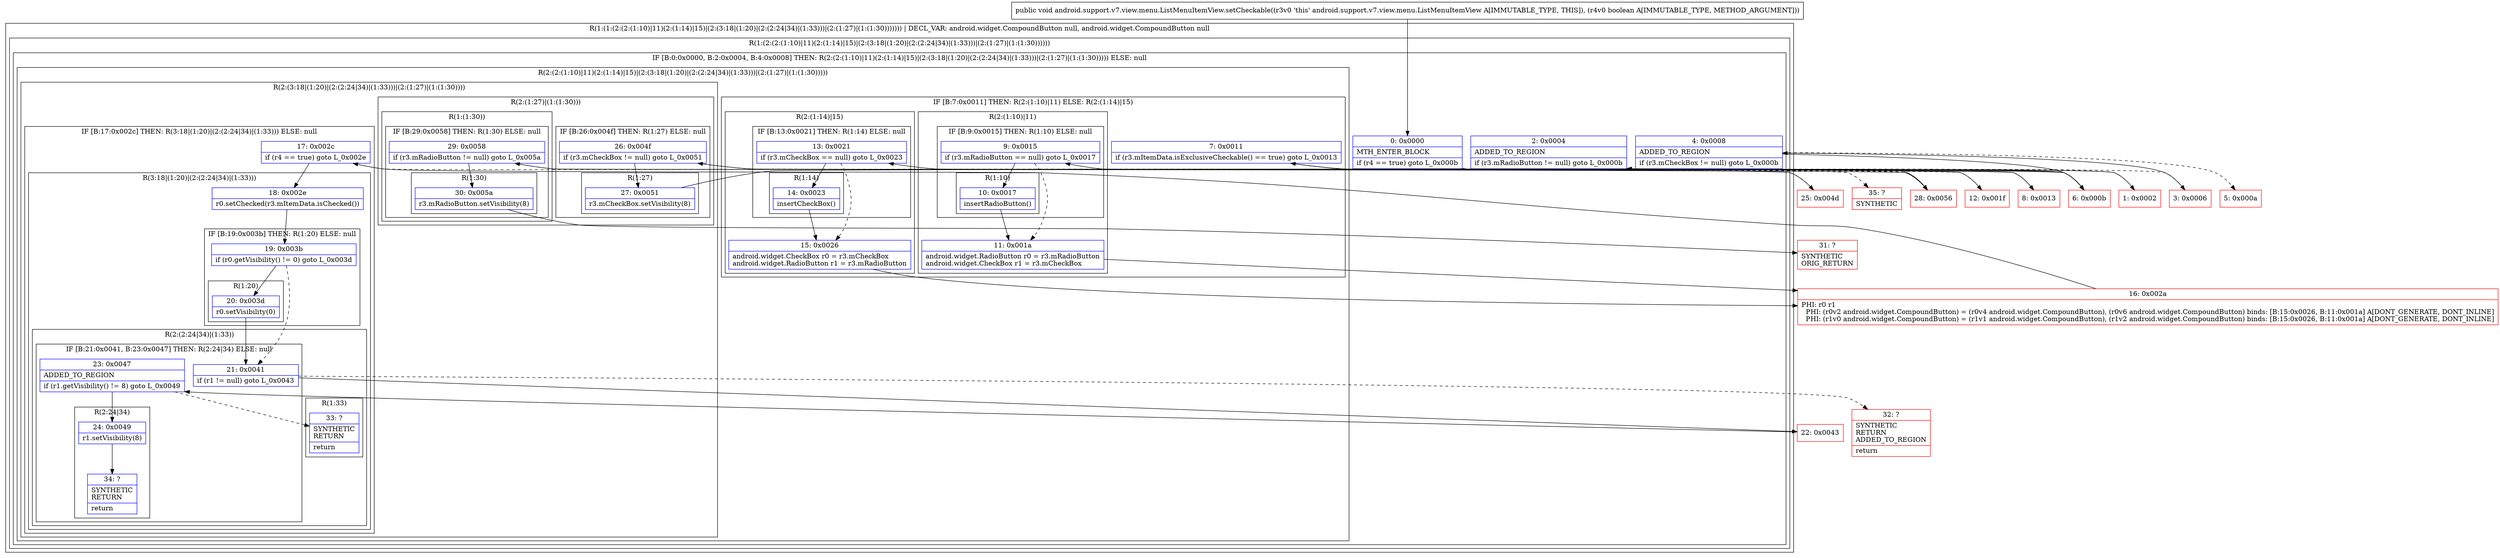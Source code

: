 digraph "CFG forandroid.support.v7.view.menu.ListMenuItemView.setCheckable(Z)V" {
subgraph cluster_Region_998531024 {
label = "R(1:(1:(2:(2:(1:10)|11)(2:(1:14)|15)|(2:(3:18|(1:20)|(2:(2:24|34)|(1:33)))|(2:(1:27)|(1:(1:30))))))) | DECL_VAR: android.widget.CompoundButton null, android.widget.CompoundButton null\l";
node [shape=record,color=blue];
subgraph cluster_Region_240094504 {
label = "R(1:(2:(2:(1:10)|11)(2:(1:14)|15)|(2:(3:18|(1:20)|(2:(2:24|34)|(1:33)))|(2:(1:27)|(1:(1:30))))))";
node [shape=record,color=blue];
subgraph cluster_IfRegion_1168778601 {
label = "IF [B:0:0x0000, B:2:0x0004, B:4:0x0008] THEN: R(2:(2:(1:10)|11)(2:(1:14)|15)|(2:(3:18|(1:20)|(2:(2:24|34)|(1:33)))|(2:(1:27)|(1:(1:30))))) ELSE: null";
node [shape=record,color=blue];
Node_0 [shape=record,label="{0\:\ 0x0000|MTH_ENTER_BLOCK\l|if (r4 == true) goto L_0x000b\l}"];
Node_2 [shape=record,label="{2\:\ 0x0004|ADDED_TO_REGION\l|if (r3.mRadioButton != null) goto L_0x000b\l}"];
Node_4 [shape=record,label="{4\:\ 0x0008|ADDED_TO_REGION\l|if (r3.mCheckBox != null) goto L_0x000b\l}"];
subgraph cluster_Region_1124502509 {
label = "R(2:(2:(1:10)|11)(2:(1:14)|15)|(2:(3:18|(1:20)|(2:(2:24|34)|(1:33)))|(2:(1:27)|(1:(1:30)))))";
node [shape=record,color=blue];
subgraph cluster_IfRegion_1524971138 {
label = "IF [B:7:0x0011] THEN: R(2:(1:10)|11) ELSE: R(2:(1:14)|15)";
node [shape=record,color=blue];
Node_7 [shape=record,label="{7\:\ 0x0011|if (r3.mItemData.isExclusiveCheckable() == true) goto L_0x0013\l}"];
subgraph cluster_Region_684166541 {
label = "R(2:(1:10)|11)";
node [shape=record,color=blue];
subgraph cluster_IfRegion_682743355 {
label = "IF [B:9:0x0015] THEN: R(1:10) ELSE: null";
node [shape=record,color=blue];
Node_9 [shape=record,label="{9\:\ 0x0015|if (r3.mRadioButton == null) goto L_0x0017\l}"];
subgraph cluster_Region_1009008425 {
label = "R(1:10)";
node [shape=record,color=blue];
Node_10 [shape=record,label="{10\:\ 0x0017|insertRadioButton()\l}"];
}
}
Node_11 [shape=record,label="{11\:\ 0x001a|android.widget.RadioButton r0 = r3.mRadioButton\landroid.widget.CheckBox r1 = r3.mCheckBox\l}"];
}
subgraph cluster_Region_242770424 {
label = "R(2:(1:14)|15)";
node [shape=record,color=blue];
subgraph cluster_IfRegion_1267368611 {
label = "IF [B:13:0x0021] THEN: R(1:14) ELSE: null";
node [shape=record,color=blue];
Node_13 [shape=record,label="{13\:\ 0x0021|if (r3.mCheckBox == null) goto L_0x0023\l}"];
subgraph cluster_Region_950594678 {
label = "R(1:14)";
node [shape=record,color=blue];
Node_14 [shape=record,label="{14\:\ 0x0023|insertCheckBox()\l}"];
}
}
Node_15 [shape=record,label="{15\:\ 0x0026|android.widget.CheckBox r0 = r3.mCheckBox\landroid.widget.RadioButton r1 = r3.mRadioButton\l}"];
}
}
subgraph cluster_Region_504296790 {
label = "R(2:(3:18|(1:20)|(2:(2:24|34)|(1:33)))|(2:(1:27)|(1:(1:30))))";
node [shape=record,color=blue];
subgraph cluster_IfRegion_63855817 {
label = "IF [B:17:0x002c] THEN: R(3:18|(1:20)|(2:(2:24|34)|(1:33))) ELSE: null";
node [shape=record,color=blue];
Node_17 [shape=record,label="{17\:\ 0x002c|if (r4 == true) goto L_0x002e\l}"];
subgraph cluster_Region_483285385 {
label = "R(3:18|(1:20)|(2:(2:24|34)|(1:33)))";
node [shape=record,color=blue];
Node_18 [shape=record,label="{18\:\ 0x002e|r0.setChecked(r3.mItemData.isChecked())\l}"];
subgraph cluster_IfRegion_1677385018 {
label = "IF [B:19:0x003b] THEN: R(1:20) ELSE: null";
node [shape=record,color=blue];
Node_19 [shape=record,label="{19\:\ 0x003b|if (r0.getVisibility() != 0) goto L_0x003d\l}"];
subgraph cluster_Region_171389014 {
label = "R(1:20)";
node [shape=record,color=blue];
Node_20 [shape=record,label="{20\:\ 0x003d|r0.setVisibility(0)\l}"];
}
}
subgraph cluster_Region_2070810061 {
label = "R(2:(2:24|34)|(1:33))";
node [shape=record,color=blue];
subgraph cluster_IfRegion_360845624 {
label = "IF [B:21:0x0041, B:23:0x0047] THEN: R(2:24|34) ELSE: null";
node [shape=record,color=blue];
Node_21 [shape=record,label="{21\:\ 0x0041|if (r1 != null) goto L_0x0043\l}"];
Node_23 [shape=record,label="{23\:\ 0x0047|ADDED_TO_REGION\l|if (r1.getVisibility() != 8) goto L_0x0049\l}"];
subgraph cluster_Region_539237823 {
label = "R(2:24|34)";
node [shape=record,color=blue];
Node_24 [shape=record,label="{24\:\ 0x0049|r1.setVisibility(8)\l}"];
Node_34 [shape=record,label="{34\:\ ?|SYNTHETIC\lRETURN\l|return\l}"];
}
}
subgraph cluster_Region_321006701 {
label = "R(1:33)";
node [shape=record,color=blue];
Node_33 [shape=record,label="{33\:\ ?|SYNTHETIC\lRETURN\l|return\l}"];
}
}
}
}
subgraph cluster_Region_405363617 {
label = "R(2:(1:27)|(1:(1:30)))";
node [shape=record,color=blue];
subgraph cluster_IfRegion_497521229 {
label = "IF [B:26:0x004f] THEN: R(1:27) ELSE: null";
node [shape=record,color=blue];
Node_26 [shape=record,label="{26\:\ 0x004f|if (r3.mCheckBox != null) goto L_0x0051\l}"];
subgraph cluster_Region_493796771 {
label = "R(1:27)";
node [shape=record,color=blue];
Node_27 [shape=record,label="{27\:\ 0x0051|r3.mCheckBox.setVisibility(8)\l}"];
}
}
subgraph cluster_Region_531479335 {
label = "R(1:(1:30))";
node [shape=record,color=blue];
subgraph cluster_IfRegion_1300959008 {
label = "IF [B:29:0x0058] THEN: R(1:30) ELSE: null";
node [shape=record,color=blue];
Node_29 [shape=record,label="{29\:\ 0x0058|if (r3.mRadioButton != null) goto L_0x005a\l}"];
subgraph cluster_Region_1822411046 {
label = "R(1:30)";
node [shape=record,color=blue];
Node_30 [shape=record,label="{30\:\ 0x005a|r3.mRadioButton.setVisibility(8)\l}"];
}
}
}
}
}
}
}
}
}
Node_1 [shape=record,color=red,label="{1\:\ 0x0002}"];
Node_3 [shape=record,color=red,label="{3\:\ 0x0006}"];
Node_5 [shape=record,color=red,label="{5\:\ 0x000a}"];
Node_6 [shape=record,color=red,label="{6\:\ 0x000b}"];
Node_8 [shape=record,color=red,label="{8\:\ 0x0013}"];
Node_12 [shape=record,color=red,label="{12\:\ 0x001f}"];
Node_16 [shape=record,color=red,label="{16\:\ 0x002a|PHI: r0 r1 \l  PHI: (r0v2 android.widget.CompoundButton) = (r0v4 android.widget.CompoundButton), (r0v6 android.widget.CompoundButton) binds: [B:15:0x0026, B:11:0x001a] A[DONT_GENERATE, DONT_INLINE]\l  PHI: (r1v0 android.widget.CompoundButton) = (r1v1 android.widget.CompoundButton), (r1v2 android.widget.CompoundButton) binds: [B:15:0x0026, B:11:0x001a] A[DONT_GENERATE, DONT_INLINE]\l}"];
Node_22 [shape=record,color=red,label="{22\:\ 0x0043}"];
Node_25 [shape=record,color=red,label="{25\:\ 0x004d}"];
Node_28 [shape=record,color=red,label="{28\:\ 0x0056}"];
Node_31 [shape=record,color=red,label="{31\:\ ?|SYNTHETIC\lORIG_RETURN\l}"];
Node_32 [shape=record,color=red,label="{32\:\ ?|SYNTHETIC\lRETURN\lADDED_TO_REGION\l|return\l}"];
Node_35 [shape=record,color=red,label="{35\:\ ?|SYNTHETIC\l}"];
MethodNode[shape=record,label="{public void android.support.v7.view.menu.ListMenuItemView.setCheckable((r3v0 'this' android.support.v7.view.menu.ListMenuItemView A[IMMUTABLE_TYPE, THIS]), (r4v0 boolean A[IMMUTABLE_TYPE, METHOD_ARGUMENT])) }"];
MethodNode -> Node_0;
Node_0 -> Node_1[style=dashed];
Node_0 -> Node_6;
Node_2 -> Node_3[style=dashed];
Node_2 -> Node_6;
Node_4 -> Node_5[style=dashed];
Node_4 -> Node_6;
Node_7 -> Node_8;
Node_7 -> Node_12[style=dashed];
Node_9 -> Node_10;
Node_9 -> Node_11[style=dashed];
Node_10 -> Node_11;
Node_11 -> Node_16;
Node_13 -> Node_14;
Node_13 -> Node_15[style=dashed];
Node_14 -> Node_15;
Node_15 -> Node_16;
Node_17 -> Node_18;
Node_17 -> Node_25[style=dashed];
Node_18 -> Node_19;
Node_19 -> Node_20;
Node_19 -> Node_21[style=dashed];
Node_20 -> Node_21;
Node_21 -> Node_22;
Node_21 -> Node_32[style=dashed];
Node_23 -> Node_24;
Node_23 -> Node_33[style=dashed];
Node_24 -> Node_34;
Node_26 -> Node_27;
Node_26 -> Node_28[style=dashed];
Node_27 -> Node_28;
Node_29 -> Node_30;
Node_29 -> Node_35[style=dashed];
Node_30 -> Node_31;
Node_1 -> Node_2;
Node_3 -> Node_4;
Node_6 -> Node_7;
Node_8 -> Node_9;
Node_12 -> Node_13;
Node_16 -> Node_17;
Node_22 -> Node_23;
Node_25 -> Node_26;
Node_28 -> Node_29;
}

